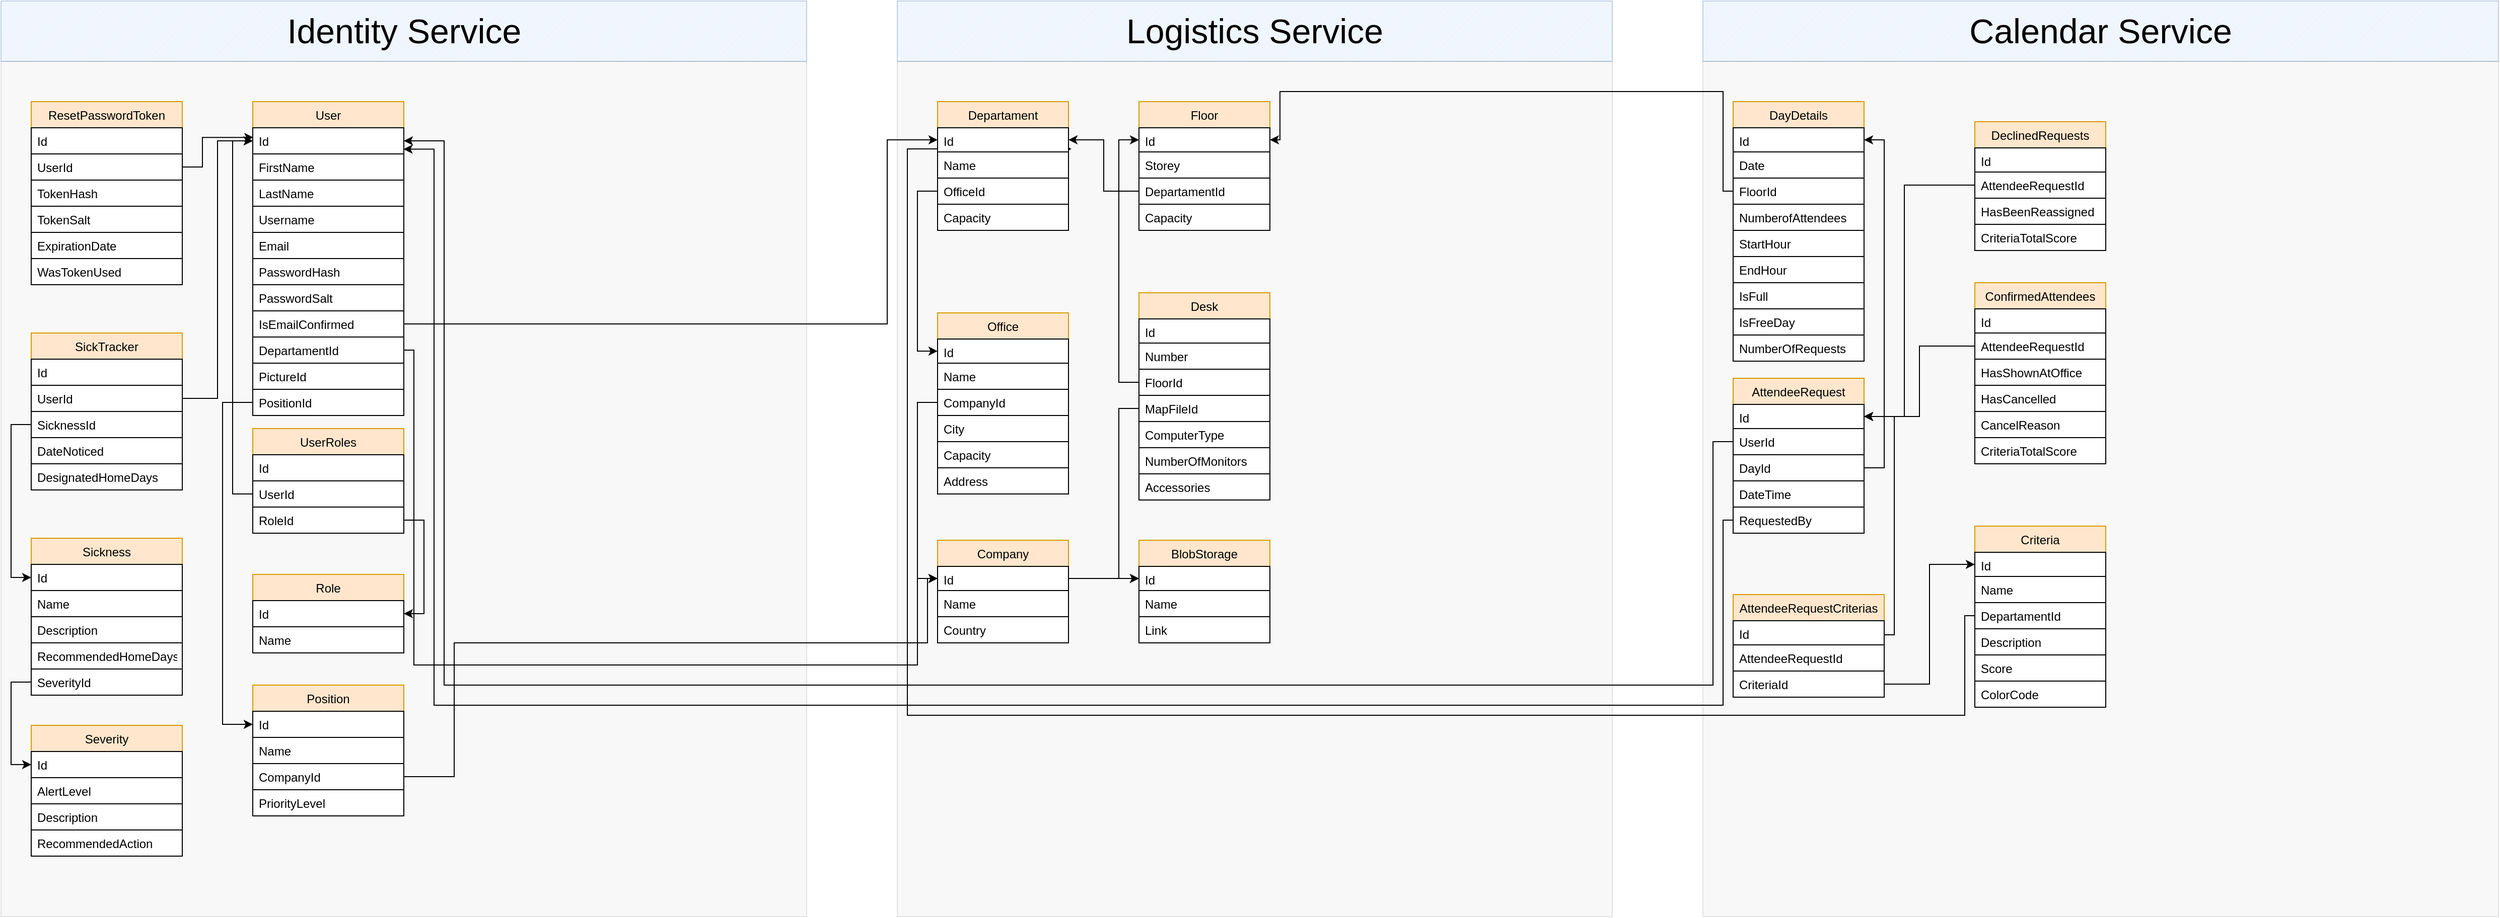 <mxfile version="13.4.6" type="github">
  <diagram id="VulhgJpW_ZuZeacjrGCj" name="Page-1">
    <mxGraphModel dx="1395" dy="851" grid="1" gridSize="10" guides="1" tooltips="1" connect="1" arrows="1" fold="1" page="1" pageScale="1" pageWidth="3300" pageHeight="2339" math="0" shadow="0">
      <root>
        <mxCell id="0" />
        <mxCell id="1" parent="0" />
        <mxCell id="sdcU5tGspyF5gtB9qaK0-39" value="" style="verticalLabelPosition=bottom;verticalAlign=top;html=1;shape=mxgraph.basic.rect;fillColor2=none;strokeWidth=1;size=20;indent=5;rounded=0;opacity=10;fillColor=#BDBDBD;" parent="1" vertex="1">
          <mxGeometry x="10" y="110" width="800" height="850" as="geometry" />
        </mxCell>
        <mxCell id="sdcU5tGspyF5gtB9qaK0-30" style="edgeStyle=orthogonalEdgeStyle;rounded=0;orthogonalLoop=1;jettySize=auto;html=1;entryX=0;entryY=0.5;entryDx=0;entryDy=0;" parent="1" source="sdcU5tGspyF5gtB9qaK0-16" target="sdcU5tGspyF5gtB9qaK0-3" edge="1">
          <mxGeometry relative="1" as="geometry" />
        </mxCell>
        <mxCell id="sdcU5tGspyF5gtB9qaK0-38" style="edgeStyle=orthogonalEdgeStyle;rounded=0;orthogonalLoop=1;jettySize=auto;html=1;entryX=0.004;entryY=0.368;entryDx=0;entryDy=0;entryPerimeter=0;" parent="1" source="sdcU5tGspyF5gtB9qaK0-33" target="sdcU5tGspyF5gtB9qaK0-3" edge="1">
          <mxGeometry relative="1" as="geometry">
            <Array as="points">
              <mxPoint x="210" y="215" />
              <mxPoint x="210" y="186" />
            </Array>
          </mxGeometry>
        </mxCell>
        <mxCell id="sdcU5tGspyF5gtB9qaK0-41" value="" style="verticalLabelPosition=bottom;verticalAlign=top;html=1;shape=mxgraph.basic.patternFillRect;fillStyle=diag;step=5;fillStrokeWidth=0.2;fillStrokeColor=#dddddd;rounded=0;strokeColor=#6c8ebf;strokeWidth=1;fillColor=#dae8fc;opacity=40;" parent="1" vertex="1">
          <mxGeometry x="10" y="50" width="800" height="60" as="geometry" />
        </mxCell>
        <mxCell id="sdcU5tGspyF5gtB9qaK0-44" value="Identity Service" style="text;html=1;strokeColor=none;fillColor=none;align=center;verticalAlign=middle;whiteSpace=wrap;rounded=0;fontSize=34;opacity=40;" parent="1" vertex="1">
          <mxGeometry x="292.5" y="70" width="235" height="20" as="geometry" />
        </mxCell>
        <mxCell id="sdcU5tGspyF5gtB9qaK0-46" value="" style="verticalLabelPosition=bottom;verticalAlign=top;html=1;shape=mxgraph.basic.rect;fillColor2=none;strokeWidth=1;size=20;indent=5;rounded=0;opacity=10;fillColor=#BDBDBD;" parent="1" vertex="1">
          <mxGeometry x="900" y="110" width="710" height="850" as="geometry" />
        </mxCell>
        <mxCell id="sdcU5tGspyF5gtB9qaK0-47" value="" style="verticalLabelPosition=bottom;verticalAlign=top;html=1;shape=mxgraph.basic.patternFillRect;fillStyle=diag;step=5;fillStrokeWidth=0.2;fillStrokeColor=#dddddd;rounded=0;strokeColor=#6c8ebf;strokeWidth=1;fillColor=#dae8fc;opacity=40;" parent="1" vertex="1">
          <mxGeometry x="900" y="50" width="710" height="60" as="geometry" />
        </mxCell>
        <mxCell id="sdcU5tGspyF5gtB9qaK0-55" value="Logistics Service" style="text;html=1;strokeColor=none;fillColor=none;align=center;verticalAlign=middle;whiteSpace=wrap;rounded=0;fontSize=34;opacity=40;" parent="1" vertex="1">
          <mxGeometry x="1075" y="70" width="360" height="20" as="geometry" />
        </mxCell>
        <mxCell id="sdcU5tGspyF5gtB9qaK0-71" style="edgeStyle=orthogonalEdgeStyle;rounded=0;orthogonalLoop=1;jettySize=auto;html=1;entryX=0;entryY=0.5;entryDx=0;entryDy=0;fontSize=34;" parent="1" source="sdcU5tGspyF5gtB9qaK0-51" target="sdcU5tGspyF5gtB9qaK0-57" edge="1">
          <mxGeometry relative="1" as="geometry" />
        </mxCell>
        <mxCell id="sdcU5tGspyF5gtB9qaK0-72" style="edgeStyle=orthogonalEdgeStyle;rounded=0;orthogonalLoop=1;jettySize=auto;html=1;entryX=0;entryY=0.5;entryDx=0;entryDy=0;fontSize=34;" parent="1" source="sdcU5tGspyF5gtB9qaK0-59" target="sdcU5tGspyF5gtB9qaK0-64" edge="1">
          <mxGeometry relative="1" as="geometry">
            <Array as="points">
              <mxPoint x="920" y="449" />
              <mxPoint x="920" y="624" />
            </Array>
          </mxGeometry>
        </mxCell>
        <mxCell id="sdcU5tGspyF5gtB9qaK0-73" style="edgeStyle=orthogonalEdgeStyle;rounded=0;orthogonalLoop=1;jettySize=auto;html=1;entryX=0;entryY=0.5;entryDx=0;entryDy=0;fontSize=34;" parent="1" source="sdcU5tGspyF5gtB9qaK0-13" target="sdcU5tGspyF5gtB9qaK0-49" edge="1">
          <mxGeometry relative="1" as="geometry">
            <Array as="points">
              <mxPoint x="890" y="371" />
              <mxPoint x="890" y="188" />
            </Array>
          </mxGeometry>
        </mxCell>
        <mxCell id="sdcU5tGspyF5gtB9qaK0-74" value="" style="verticalLabelPosition=bottom;verticalAlign=top;html=1;shape=mxgraph.basic.rect;fillColor2=none;strokeWidth=1;size=20;indent=5;rounded=0;opacity=10;fillColor=#BDBDBD;" parent="1" vertex="1">
          <mxGeometry x="1700" y="110" width="790" height="850" as="geometry" />
        </mxCell>
        <mxCell id="sdcU5tGspyF5gtB9qaK0-75" value="" style="verticalLabelPosition=bottom;verticalAlign=top;html=1;shape=mxgraph.basic.patternFillRect;fillStyle=diag;step=5;fillStrokeWidth=0.2;fillStrokeColor=#dddddd;rounded=0;strokeColor=#6c8ebf;strokeWidth=1;fillColor=#dae8fc;opacity=40;" parent="1" vertex="1">
          <mxGeometry x="1700" y="50" width="790" height="60" as="geometry" />
        </mxCell>
        <mxCell id="sdcU5tGspyF5gtB9qaK0-76" value="Calendar Service" style="text;html=1;strokeColor=none;fillColor=none;align=center;verticalAlign=middle;whiteSpace=wrap;rounded=0;fontSize=34;opacity=40;" parent="1" vertex="1">
          <mxGeometry x="1935" y="70" width="320" height="20" as="geometry" />
        </mxCell>
        <mxCell id="sdcU5tGspyF5gtB9qaK0-90" style="edgeStyle=orthogonalEdgeStyle;rounded=0;orthogonalLoop=1;jettySize=auto;html=1;entryX=1;entryY=0.5;entryDx=0;entryDy=0;fontSize=34;" parent="1" source="sdcU5tGspyF5gtB9qaK0-88" target="sdcU5tGspyF5gtB9qaK0-49" edge="1">
          <mxGeometry relative="1" as="geometry" />
        </mxCell>
        <mxCell id="sdcU5tGspyF5gtB9qaK0-91" style="edgeStyle=orthogonalEdgeStyle;rounded=0;orthogonalLoop=1;jettySize=auto;html=1;entryX=1;entryY=0.5;entryDx=0;entryDy=0;fontSize=34;" parent="1" source="sdcU5tGspyF5gtB9qaK0-80" target="sdcU5tGspyF5gtB9qaK0-86" edge="1">
          <mxGeometry relative="1" as="geometry">
            <Array as="points">
              <mxPoint x="1720" y="239" />
              <mxPoint x="1720" y="140" />
              <mxPoint x="1280" y="140" />
              <mxPoint x="1280" y="188" />
            </Array>
          </mxGeometry>
        </mxCell>
        <mxCell id="sdcU5tGspyF5gtB9qaK0-100" style="edgeStyle=orthogonalEdgeStyle;rounded=0;orthogonalLoop=1;jettySize=auto;html=1;entryX=0;entryY=0.5;entryDx=0;entryDy=0;fontSize=34;" parent="1" source="sdcU5tGspyF5gtB9qaK0-95" target="sdcU5tGspyF5gtB9qaK0-86" edge="1">
          <mxGeometry relative="1" as="geometry" />
        </mxCell>
        <mxCell id="sdcU5tGspyF5gtB9qaK0-2" value="User" style="swimlane;fontStyle=0;childLayout=stackLayout;horizontal=1;startSize=26;fillColor=#ffe6cc;horizontalStack=0;resizeParent=1;resizeParentMax=0;resizeLast=0;collapsible=1;marginBottom=0;swimlaneFillColor=#ffffff;rounded=0;strokeColor=#d79b00;" parent="1" vertex="1">
          <mxGeometry x="260" y="150" width="150" height="312" as="geometry">
            <mxRectangle x="200" y="1118" width="50" height="26" as="alternateBounds" />
          </mxGeometry>
        </mxCell>
        <mxCell id="sdcU5tGspyF5gtB9qaK0-3" value="Id" style="text;fillColor=none;align=left;verticalAlign=top;spacingLeft=4;spacingRight=4;overflow=hidden;rotatable=0;points=[[0,0.5],[1,0.5]];portConstraint=eastwest;strokeColor=#000000;" parent="sdcU5tGspyF5gtB9qaK0-2" vertex="1">
          <mxGeometry y="26" width="150" height="26" as="geometry" />
        </mxCell>
        <mxCell id="sdcU5tGspyF5gtB9qaK0-4" value="FirstName" style="text;fillColor=none;align=left;verticalAlign=top;spacingLeft=4;spacingRight=4;overflow=hidden;rotatable=0;points=[[0,0.5],[1,0.5]];portConstraint=eastwest;strokeColor=#000000;" parent="sdcU5tGspyF5gtB9qaK0-2" vertex="1">
          <mxGeometry y="52" width="150" height="26" as="geometry" />
        </mxCell>
        <mxCell id="sdcU5tGspyF5gtB9qaK0-5" value="LastName" style="text;fillColor=none;align=left;verticalAlign=top;spacingLeft=4;spacingRight=4;overflow=hidden;rotatable=0;points=[[0,0.5],[1,0.5]];portConstraint=eastwest;strokeColor=#000000;" parent="sdcU5tGspyF5gtB9qaK0-2" vertex="1">
          <mxGeometry y="78" width="150" height="26" as="geometry" />
        </mxCell>
        <mxCell id="sdcU5tGspyF5gtB9qaK0-6" value="Username" style="text;fillColor=none;align=left;verticalAlign=top;spacingLeft=4;spacingRight=4;overflow=hidden;rotatable=0;points=[[0,0.5],[1,0.5]];portConstraint=eastwest;strokeColor=#000000;" parent="sdcU5tGspyF5gtB9qaK0-2" vertex="1">
          <mxGeometry y="104" width="150" height="26" as="geometry" />
        </mxCell>
        <mxCell id="FUKLLAgreJTt722s6LFZ-47" value="Email" style="text;fillColor=none;align=left;verticalAlign=top;spacingLeft=4;spacingRight=4;overflow=hidden;rotatable=0;points=[[0,0.5],[1,0.5]];portConstraint=eastwest;strokeColor=#000000;" vertex="1" parent="sdcU5tGspyF5gtB9qaK0-2">
          <mxGeometry y="130" width="150" height="26" as="geometry" />
        </mxCell>
        <mxCell id="sdcU5tGspyF5gtB9qaK0-8" value="PasswordHash" style="text;fillColor=none;align=left;verticalAlign=top;spacingLeft=4;spacingRight=4;overflow=hidden;rotatable=0;points=[[0,0.5],[1,0.5]];portConstraint=eastwest;strokeColor=#000000;" parent="sdcU5tGspyF5gtB9qaK0-2" vertex="1">
          <mxGeometry y="156" width="150" height="26" as="geometry" />
        </mxCell>
        <mxCell id="sdcU5tGspyF5gtB9qaK0-9" value="PasswordSalt" style="text;fillColor=none;align=left;verticalAlign=top;spacingLeft=4;spacingRight=4;overflow=hidden;rotatable=0;points=[[0,0.5],[1,0.5]];portConstraint=eastwest;strokeColor=#000000;" parent="sdcU5tGspyF5gtB9qaK0-2" vertex="1">
          <mxGeometry y="182" width="150" height="26" as="geometry" />
        </mxCell>
        <mxCell id="sdcU5tGspyF5gtB9qaK0-10" value="IsEmailConfirmed" style="text;fillColor=none;align=left;verticalAlign=top;spacingLeft=4;spacingRight=4;overflow=hidden;rotatable=0;points=[[0,0.5],[1,0.5]];portConstraint=eastwest;strokeColor=#000000;" parent="sdcU5tGspyF5gtB9qaK0-2" vertex="1">
          <mxGeometry y="208" width="150" height="26" as="geometry" />
        </mxCell>
        <mxCell id="sdcU5tGspyF5gtB9qaK0-13" value="DepartamentId" style="text;fillColor=none;align=left;verticalAlign=top;spacingLeft=4;spacingRight=4;overflow=hidden;rotatable=0;points=[[0,0.5],[1,0.5]];portConstraint=eastwest;strokeColor=#000000;" parent="sdcU5tGspyF5gtB9qaK0-2" vertex="1">
          <mxGeometry y="234" width="150" height="26" as="geometry" />
        </mxCell>
        <mxCell id="sdcU5tGspyF5gtB9qaK0-131" value="PictureId" style="text;fillColor=none;align=left;verticalAlign=top;spacingLeft=4;spacingRight=4;overflow=hidden;rotatable=0;points=[[0,0.5],[1,0.5]];portConstraint=eastwest;strokeColor=#000000;" parent="sdcU5tGspyF5gtB9qaK0-2" vertex="1">
          <mxGeometry y="260" width="150" height="26" as="geometry" />
        </mxCell>
        <mxCell id="FUKLLAgreJTt722s6LFZ-45" value="PositionId" style="text;fillColor=none;align=left;verticalAlign=top;spacingLeft=4;spacingRight=4;overflow=hidden;rotatable=0;points=[[0,0.5],[1,0.5]];portConstraint=eastwest;strokeColor=#000000;" vertex="1" parent="sdcU5tGspyF5gtB9qaK0-2">
          <mxGeometry y="286" width="150" height="26" as="geometry" />
        </mxCell>
        <mxCell id="sdcU5tGspyF5gtB9qaK0-112" style="edgeStyle=orthogonalEdgeStyle;rounded=0;orthogonalLoop=1;jettySize=auto;html=1;entryX=1;entryY=0.5;entryDx=0;entryDy=0;fontSize=34;" parent="1" source="sdcU5tGspyF5gtB9qaK0-105" target="sdcU5tGspyF5gtB9qaK0-78" edge="1">
          <mxGeometry relative="1" as="geometry">
            <Array as="points">
              <mxPoint x="1880" y="514" />
              <mxPoint x="1880" y="188" />
            </Array>
          </mxGeometry>
        </mxCell>
        <mxCell id="sdcU5tGspyF5gtB9qaK0-113" style="edgeStyle=orthogonalEdgeStyle;rounded=0;orthogonalLoop=1;jettySize=auto;html=1;entryX=1;entryY=0.5;entryDx=0;entryDy=0;fontSize=34;" parent="1" source="sdcU5tGspyF5gtB9qaK0-107" target="sdcU5tGspyF5gtB9qaK0-3" edge="1">
          <mxGeometry relative="1" as="geometry">
            <Array as="points">
              <mxPoint x="1710" y="488" />
              <mxPoint x="1710" y="730" />
              <mxPoint x="450" y="730" />
              <mxPoint x="450" y="189" />
            </Array>
          </mxGeometry>
        </mxCell>
        <mxCell id="sdcU5tGspyF5gtB9qaK0-115" style="edgeStyle=orthogonalEdgeStyle;rounded=0;orthogonalLoop=1;jettySize=auto;html=1;entryX=0.998;entryY=0.817;entryDx=0;entryDy=0;entryPerimeter=0;fontSize=34;" parent="1" source="sdcU5tGspyF5gtB9qaK0-108" target="sdcU5tGspyF5gtB9qaK0-3" edge="1">
          <mxGeometry relative="1" as="geometry">
            <Array as="points">
              <mxPoint x="1720" y="566" />
              <mxPoint x="1720" y="750" />
              <mxPoint x="440" y="750" />
              <mxPoint x="440" y="197" />
            </Array>
          </mxGeometry>
        </mxCell>
        <mxCell id="sdcU5tGspyF5gtB9qaK0-128" style="edgeStyle=orthogonalEdgeStyle;rounded=0;orthogonalLoop=1;jettySize=auto;html=1;fontSize=34;entryX=1.023;entryY=0.875;entryDx=0;entryDy=0;entryPerimeter=0;" parent="1" source="sdcU5tGspyF5gtB9qaK0-124" target="sdcU5tGspyF5gtB9qaK0-49" edge="1">
          <mxGeometry relative="1" as="geometry">
            <Array as="points">
              <mxPoint x="1960" y="661" />
              <mxPoint x="1960" y="760" />
              <mxPoint x="910" y="760" />
              <mxPoint x="910" y="197" />
            </Array>
            <mxPoint x="780" y="196" as="targetPoint" />
          </mxGeometry>
        </mxCell>
        <mxCell id="sdcU5tGspyF5gtB9qaK0-129" style="edgeStyle=orthogonalEdgeStyle;rounded=0;orthogonalLoop=1;jettySize=auto;html=1;entryX=1;entryY=0.5;entryDx=0;entryDy=0;fontSize=34;" parent="1" source="sdcU5tGspyF5gtB9qaK0-118" target="sdcU5tGspyF5gtB9qaK0-104" edge="1">
          <mxGeometry relative="1" as="geometry">
            <Array as="points">
              <mxPoint x="1805" y="680" />
              <mxPoint x="1890" y="680" />
              <mxPoint x="1890" y="463" />
            </Array>
          </mxGeometry>
        </mxCell>
        <mxCell id="sdcU5tGspyF5gtB9qaK0-130" style="edgeStyle=orthogonalEdgeStyle;rounded=0;orthogonalLoop=1;jettySize=auto;html=1;entryX=0;entryY=0.5;entryDx=0;entryDy=0;fontSize=34;" parent="1" source="sdcU5tGspyF5gtB9qaK0-119" target="sdcU5tGspyF5gtB9qaK0-123" edge="1">
          <mxGeometry relative="1" as="geometry" />
        </mxCell>
        <mxCell id="sdcU5tGspyF5gtB9qaK0-136" style="edgeStyle=orthogonalEdgeStyle;rounded=0;orthogonalLoop=1;jettySize=auto;html=1;exitX=1;exitY=0.5;exitDx=0;exitDy=0;entryX=0;entryY=0.5;entryDx=0;entryDy=0;fontSize=34;" parent="1" source="sdcU5tGspyF5gtB9qaK0-131" target="sdcU5tGspyF5gtB9qaK0-133" edge="1">
          <mxGeometry relative="1" as="geometry">
            <Array as="points">
              <mxPoint x="420" y="397" />
              <mxPoint x="420" y="710" />
              <mxPoint x="920" y="710" />
              <mxPoint x="920" y="624" />
            </Array>
          </mxGeometry>
        </mxCell>
        <mxCell id="sdcU5tGspyF5gtB9qaK0-143" style="edgeStyle=orthogonalEdgeStyle;rounded=0;orthogonalLoop=1;jettySize=auto;html=1;exitX=0;exitY=0.5;exitDx=0;exitDy=0;entryX=1;entryY=0.5;entryDx=0;entryDy=0;fontSize=34;" parent="1" source="sdcU5tGspyF5gtB9qaK0-139" target="sdcU5tGspyF5gtB9qaK0-104" edge="1">
          <mxGeometry relative="1" as="geometry" />
        </mxCell>
        <mxCell id="sdcU5tGspyF5gtB9qaK0-153" style="edgeStyle=orthogonalEdgeStyle;rounded=0;orthogonalLoop=1;jettySize=auto;html=1;entryX=1;entryY=0.5;entryDx=0;entryDy=0;fontSize=34;" parent="1" source="sdcU5tGspyF5gtB9qaK0-148" target="sdcU5tGspyF5gtB9qaK0-104" edge="1">
          <mxGeometry relative="1" as="geometry">
            <Array as="points">
              <mxPoint x="1900" y="233" />
              <mxPoint x="1900" y="463" />
            </Array>
          </mxGeometry>
        </mxCell>
        <mxCell id="sdcU5tGspyF5gtB9qaK0-31" value="ResetPasswordToken" style="swimlane;fontStyle=0;childLayout=stackLayout;horizontal=1;startSize=26;fillColor=#ffe6cc;horizontalStack=0;resizeParent=1;resizeParentMax=0;resizeLast=0;collapsible=1;marginBottom=0;swimlaneFillColor=#ffffff;rounded=0;strokeColor=#d79b00;" parent="1" vertex="1">
          <mxGeometry x="40" y="150" width="150" height="182" as="geometry">
            <mxRectangle x="200" y="1118" width="50" height="26" as="alternateBounds" />
          </mxGeometry>
        </mxCell>
        <mxCell id="sdcU5tGspyF5gtB9qaK0-32" value="Id" style="text;fillColor=none;align=left;verticalAlign=top;spacingLeft=4;spacingRight=4;overflow=hidden;rotatable=0;points=[[0,0.5],[1,0.5]];portConstraint=eastwest;strokeColor=#000000;" parent="sdcU5tGspyF5gtB9qaK0-31" vertex="1">
          <mxGeometry y="26" width="150" height="26" as="geometry" />
        </mxCell>
        <mxCell id="sdcU5tGspyF5gtB9qaK0-33" value="UserId" style="text;fillColor=none;align=left;verticalAlign=top;spacingLeft=4;spacingRight=4;overflow=hidden;rotatable=0;points=[[0,0.5],[1,0.5]];portConstraint=eastwest;strokeColor=#000000;" parent="sdcU5tGspyF5gtB9qaK0-31" vertex="1">
          <mxGeometry y="52" width="150" height="26" as="geometry" />
        </mxCell>
        <mxCell id="sdcU5tGspyF5gtB9qaK0-34" value="TokenHash" style="text;fillColor=none;align=left;verticalAlign=top;spacingLeft=4;spacingRight=4;overflow=hidden;rotatable=0;points=[[0,0.5],[1,0.5]];portConstraint=eastwest;strokeColor=#000000;" parent="sdcU5tGspyF5gtB9qaK0-31" vertex="1">
          <mxGeometry y="78" width="150" height="26" as="geometry" />
        </mxCell>
        <mxCell id="sdcU5tGspyF5gtB9qaK0-35" value="TokenSalt" style="text;fillColor=none;align=left;verticalAlign=top;spacingLeft=4;spacingRight=4;overflow=hidden;rotatable=0;points=[[0,0.5],[1,0.5]];portConstraint=eastwest;strokeColor=#000000;" parent="sdcU5tGspyF5gtB9qaK0-31" vertex="1">
          <mxGeometry y="104" width="150" height="26" as="geometry" />
        </mxCell>
        <mxCell id="sdcU5tGspyF5gtB9qaK0-36" value="ExpirationDate" style="text;fillColor=none;align=left;verticalAlign=top;spacingLeft=4;spacingRight=4;overflow=hidden;rotatable=0;points=[[0,0.5],[1,0.5]];portConstraint=eastwest;strokeColor=#000000;" parent="sdcU5tGspyF5gtB9qaK0-31" vertex="1">
          <mxGeometry y="130" width="150" height="26" as="geometry" />
        </mxCell>
        <mxCell id="sdcU5tGspyF5gtB9qaK0-37" value="WasTokenUsed" style="text;fillColor=none;align=left;verticalAlign=top;spacingLeft=4;spacingRight=4;overflow=hidden;rotatable=0;points=[[0,0.5],[1,0.5]];portConstraint=eastwest;strokeColor=#000000;" parent="sdcU5tGspyF5gtB9qaK0-31" vertex="1">
          <mxGeometry y="156" width="150" height="26" as="geometry" />
        </mxCell>
        <mxCell id="FUKLLAgreJTt722s6LFZ-12" style="edgeStyle=orthogonalEdgeStyle;rounded=0;orthogonalLoop=1;jettySize=auto;html=1;entryX=0;entryY=0.5;entryDx=0;entryDy=0;" edge="1" parent="1" source="FUKLLAgreJTt722s6LFZ-7" target="sdcU5tGspyF5gtB9qaK0-3">
          <mxGeometry relative="1" as="geometry" />
        </mxCell>
        <mxCell id="FUKLLAgreJTt722s6LFZ-5" value="SickTracker" style="swimlane;fontStyle=0;childLayout=stackLayout;horizontal=1;startSize=26;fillColor=#ffe6cc;horizontalStack=0;resizeParent=1;resizeParentMax=0;resizeLast=0;collapsible=1;marginBottom=0;swimlaneFillColor=#ffffff;rounded=0;strokeColor=#d79b00;" vertex="1" parent="1">
          <mxGeometry x="40" y="380" width="150" height="156" as="geometry">
            <mxRectangle x="200" y="1118" width="50" height="26" as="alternateBounds" />
          </mxGeometry>
        </mxCell>
        <mxCell id="FUKLLAgreJTt722s6LFZ-6" value="Id" style="text;fillColor=none;align=left;verticalAlign=top;spacingLeft=4;spacingRight=4;overflow=hidden;rotatable=0;points=[[0,0.5],[1,0.5]];portConstraint=eastwest;strokeColor=#000000;" vertex="1" parent="FUKLLAgreJTt722s6LFZ-5">
          <mxGeometry y="26" width="150" height="26" as="geometry" />
        </mxCell>
        <mxCell id="FUKLLAgreJTt722s6LFZ-7" value="UserId" style="text;fillColor=none;align=left;verticalAlign=top;spacingLeft=4;spacingRight=4;overflow=hidden;rotatable=0;points=[[0,0.5],[1,0.5]];portConstraint=eastwest;strokeColor=#000000;" vertex="1" parent="FUKLLAgreJTt722s6LFZ-5">
          <mxGeometry y="52" width="150" height="26" as="geometry" />
        </mxCell>
        <mxCell id="FUKLLAgreJTt722s6LFZ-8" value="SicknessId" style="text;fillColor=none;align=left;verticalAlign=top;spacingLeft=4;spacingRight=4;overflow=hidden;rotatable=0;points=[[0,0.5],[1,0.5]];portConstraint=eastwest;strokeColor=#000000;" vertex="1" parent="FUKLLAgreJTt722s6LFZ-5">
          <mxGeometry y="78" width="150" height="26" as="geometry" />
        </mxCell>
        <mxCell id="FUKLLAgreJTt722s6LFZ-9" value="DateNoticed" style="text;fillColor=none;align=left;verticalAlign=top;spacingLeft=4;spacingRight=4;overflow=hidden;rotatable=0;points=[[0,0.5],[1,0.5]];portConstraint=eastwest;strokeColor=#000000;" vertex="1" parent="FUKLLAgreJTt722s6LFZ-5">
          <mxGeometry y="104" width="150" height="26" as="geometry" />
        </mxCell>
        <mxCell id="FUKLLAgreJTt722s6LFZ-22" value="DesignatedHomeDays" style="text;fillColor=none;align=left;verticalAlign=top;spacingLeft=4;spacingRight=4;overflow=hidden;rotatable=0;points=[[0,0.5],[1,0.5]];portConstraint=eastwest;strokeColor=#000000;" vertex="1" parent="FUKLLAgreJTt722s6LFZ-5">
          <mxGeometry y="130" width="150" height="26" as="geometry" />
        </mxCell>
        <mxCell id="FUKLLAgreJTt722s6LFZ-20" style="edgeStyle=orthogonalEdgeStyle;rounded=0;orthogonalLoop=1;jettySize=auto;html=1;entryX=0;entryY=0.5;entryDx=0;entryDy=0;" edge="1" parent="1" source="FUKLLAgreJTt722s6LFZ-8" target="FUKLLAgreJTt722s6LFZ-14">
          <mxGeometry relative="1" as="geometry" />
        </mxCell>
        <mxCell id="sdcU5tGspyF5gtB9qaK0-48" value="Departament" style="swimlane;fontStyle=0;childLayout=stackLayout;horizontal=1;startSize=26;fillColor=#ffe6cc;horizontalStack=0;resizeParent=1;resizeParentMax=0;resizeLast=0;collapsible=1;marginBottom=0;swimlaneFillColor=#ffffff;rounded=0;strokeColor=#d79b00;" parent="1" vertex="1">
          <mxGeometry x="940" y="150" width="130" height="128" as="geometry">
            <mxRectangle x="200" y="1118" width="50" height="26" as="alternateBounds" />
          </mxGeometry>
        </mxCell>
        <mxCell id="sdcU5tGspyF5gtB9qaK0-49" value="Id" style="text;fillColor=none;align=left;verticalAlign=top;spacingLeft=4;spacingRight=4;overflow=hidden;rotatable=0;points=[[0,0.5],[1,0.5]];portConstraint=eastwest;strokeColor=#000000;" parent="sdcU5tGspyF5gtB9qaK0-48" vertex="1">
          <mxGeometry y="26" width="130" height="24" as="geometry" />
        </mxCell>
        <mxCell id="sdcU5tGspyF5gtB9qaK0-50" value="Name" style="text;fillColor=none;align=left;verticalAlign=top;spacingLeft=4;spacingRight=4;overflow=hidden;rotatable=0;points=[[0,0.5],[1,0.5]];portConstraint=eastwest;strokeColor=#000000;" parent="sdcU5tGspyF5gtB9qaK0-48" vertex="1">
          <mxGeometry y="50" width="130" height="26" as="geometry" />
        </mxCell>
        <mxCell id="sdcU5tGspyF5gtB9qaK0-51" value="OfficeId" style="text;fillColor=none;align=left;verticalAlign=top;spacingLeft=4;spacingRight=4;overflow=hidden;rotatable=0;points=[[0,0.5],[1,0.5]];portConstraint=eastwest;strokeColor=#000000;" parent="sdcU5tGspyF5gtB9qaK0-48" vertex="1">
          <mxGeometry y="76" width="130" height="26" as="geometry" />
        </mxCell>
        <mxCell id="sdcU5tGspyF5gtB9qaK0-53" value="Capacity" style="text;fillColor=none;align=left;verticalAlign=top;spacingLeft=4;spacingRight=4;overflow=hidden;rotatable=0;points=[[0,0.5],[1,0.5]];portConstraint=eastwest;strokeColor=#000000;" parent="sdcU5tGspyF5gtB9qaK0-48" vertex="1">
          <mxGeometry y="102" width="130" height="26" as="geometry" />
        </mxCell>
        <mxCell id="sdcU5tGspyF5gtB9qaK0-56" value="Office" style="swimlane;fontStyle=0;childLayout=stackLayout;horizontal=1;startSize=26;fillColor=#ffe6cc;horizontalStack=0;resizeParent=1;resizeParentMax=0;resizeLast=0;collapsible=1;marginBottom=0;swimlaneFillColor=#ffffff;rounded=0;strokeColor=#d79b00;" parent="1" vertex="1">
          <mxGeometry x="940" y="360" width="130" height="180" as="geometry">
            <mxRectangle x="200" y="1118" width="50" height="26" as="alternateBounds" />
          </mxGeometry>
        </mxCell>
        <mxCell id="sdcU5tGspyF5gtB9qaK0-57" value="Id" style="text;fillColor=none;align=left;verticalAlign=top;spacingLeft=4;spacingRight=4;overflow=hidden;rotatable=0;points=[[0,0.5],[1,0.5]];portConstraint=eastwest;strokeColor=#000000;" parent="sdcU5tGspyF5gtB9qaK0-56" vertex="1">
          <mxGeometry y="26" width="130" height="24" as="geometry" />
        </mxCell>
        <mxCell id="sdcU5tGspyF5gtB9qaK0-58" value="Name" style="text;fillColor=none;align=left;verticalAlign=top;spacingLeft=4;spacingRight=4;overflow=hidden;rotatable=0;points=[[0,0.5],[1,0.5]];portConstraint=eastwest;strokeColor=#000000;" parent="sdcU5tGspyF5gtB9qaK0-56" vertex="1">
          <mxGeometry y="50" width="130" height="26" as="geometry" />
        </mxCell>
        <mxCell id="sdcU5tGspyF5gtB9qaK0-59" value="CompanyId" style="text;fillColor=none;align=left;verticalAlign=top;spacingLeft=4;spacingRight=4;overflow=hidden;rotatable=0;points=[[0,0.5],[1,0.5]];portConstraint=eastwest;strokeColor=#000000;" parent="sdcU5tGspyF5gtB9qaK0-56" vertex="1">
          <mxGeometry y="76" width="130" height="26" as="geometry" />
        </mxCell>
        <mxCell id="sdcU5tGspyF5gtB9qaK0-60" value="City" style="text;fillColor=none;align=left;verticalAlign=top;spacingLeft=4;spacingRight=4;overflow=hidden;rotatable=0;points=[[0,0.5],[1,0.5]];portConstraint=eastwest;strokeColor=#000000;" parent="sdcU5tGspyF5gtB9qaK0-56" vertex="1">
          <mxGeometry y="102" width="130" height="26" as="geometry" />
        </mxCell>
        <mxCell id="sdcU5tGspyF5gtB9qaK0-61" value="Capacity" style="text;fillColor=none;align=left;verticalAlign=top;spacingLeft=4;spacingRight=4;overflow=hidden;rotatable=0;points=[[0,0.5],[1,0.5]];portConstraint=eastwest;strokeColor=#000000;" parent="sdcU5tGspyF5gtB9qaK0-56" vertex="1">
          <mxGeometry y="128" width="130" height="26" as="geometry" />
        </mxCell>
        <mxCell id="sdcU5tGspyF5gtB9qaK0-62" value="Address" style="text;fillColor=none;align=left;verticalAlign=top;spacingLeft=4;spacingRight=4;overflow=hidden;rotatable=0;points=[[0,0.5],[1,0.5]];portConstraint=eastwest;strokeColor=#000000;" parent="sdcU5tGspyF5gtB9qaK0-56" vertex="1">
          <mxGeometry y="154" width="130" height="26" as="geometry" />
        </mxCell>
        <mxCell id="sdcU5tGspyF5gtB9qaK0-85" value="Floor" style="swimlane;fontStyle=0;childLayout=stackLayout;horizontal=1;startSize=26;fillColor=#ffe6cc;horizontalStack=0;resizeParent=1;resizeParentMax=0;resizeLast=0;collapsible=1;marginBottom=0;swimlaneFillColor=#ffffff;rounded=0;strokeColor=#d79b00;" parent="1" vertex="1">
          <mxGeometry x="1140" y="150" width="130" height="128" as="geometry">
            <mxRectangle x="200" y="1118" width="50" height="26" as="alternateBounds" />
          </mxGeometry>
        </mxCell>
        <mxCell id="sdcU5tGspyF5gtB9qaK0-86" value="Id" style="text;fillColor=none;align=left;verticalAlign=top;spacingLeft=4;spacingRight=4;overflow=hidden;rotatable=0;points=[[0,0.5],[1,0.5]];portConstraint=eastwest;strokeColor=#000000;" parent="sdcU5tGspyF5gtB9qaK0-85" vertex="1">
          <mxGeometry y="26" width="130" height="24" as="geometry" />
        </mxCell>
        <mxCell id="sdcU5tGspyF5gtB9qaK0-87" value="Storey" style="text;fillColor=none;align=left;verticalAlign=top;spacingLeft=4;spacingRight=4;overflow=hidden;rotatable=0;points=[[0,0.5],[1,0.5]];portConstraint=eastwest;strokeColor=#000000;" parent="sdcU5tGspyF5gtB9qaK0-85" vertex="1">
          <mxGeometry y="50" width="130" height="26" as="geometry" />
        </mxCell>
        <mxCell id="sdcU5tGspyF5gtB9qaK0-88" value="DepartamentId" style="text;fillColor=none;align=left;verticalAlign=top;spacingLeft=4;spacingRight=4;overflow=hidden;rotatable=0;points=[[0,0.5],[1,0.5]];portConstraint=eastwest;strokeColor=#000000;" parent="sdcU5tGspyF5gtB9qaK0-85" vertex="1">
          <mxGeometry y="76" width="130" height="26" as="geometry" />
        </mxCell>
        <mxCell id="sdcU5tGspyF5gtB9qaK0-89" value="Capacity" style="text;fillColor=none;align=left;verticalAlign=top;spacingLeft=4;spacingRight=4;overflow=hidden;rotatable=0;points=[[0,0.5],[1,0.5]];portConstraint=eastwest;strokeColor=#000000;" parent="sdcU5tGspyF5gtB9qaK0-85" vertex="1">
          <mxGeometry y="102" width="130" height="26" as="geometry" />
        </mxCell>
        <mxCell id="sdcU5tGspyF5gtB9qaK0-92" value="Desk" style="swimlane;fontStyle=0;childLayout=stackLayout;horizontal=1;startSize=26;fillColor=#ffe6cc;horizontalStack=0;resizeParent=1;resizeParentMax=0;resizeLast=0;collapsible=1;marginBottom=0;swimlaneFillColor=#ffffff;rounded=0;strokeColor=#d79b00;" parent="1" vertex="1">
          <mxGeometry x="1140" y="340" width="130" height="206" as="geometry">
            <mxRectangle x="200" y="1118" width="50" height="26" as="alternateBounds" />
          </mxGeometry>
        </mxCell>
        <mxCell id="sdcU5tGspyF5gtB9qaK0-93" value="Id" style="text;fillColor=none;align=left;verticalAlign=top;spacingLeft=4;spacingRight=4;overflow=hidden;rotatable=0;points=[[0,0.5],[1,0.5]];portConstraint=eastwest;strokeColor=#000000;" parent="sdcU5tGspyF5gtB9qaK0-92" vertex="1">
          <mxGeometry y="26" width="130" height="24" as="geometry" />
        </mxCell>
        <mxCell id="sdcU5tGspyF5gtB9qaK0-94" value="Number" style="text;fillColor=none;align=left;verticalAlign=top;spacingLeft=4;spacingRight=4;overflow=hidden;rotatable=0;points=[[0,0.5],[1,0.5]];portConstraint=eastwest;strokeColor=#000000;" parent="sdcU5tGspyF5gtB9qaK0-92" vertex="1">
          <mxGeometry y="50" width="130" height="26" as="geometry" />
        </mxCell>
        <mxCell id="sdcU5tGspyF5gtB9qaK0-95" value="FloorId" style="text;fillColor=none;align=left;verticalAlign=top;spacingLeft=4;spacingRight=4;overflow=hidden;rotatable=0;points=[[0,0.5],[1,0.5]];portConstraint=eastwest;strokeColor=#000000;" parent="sdcU5tGspyF5gtB9qaK0-92" vertex="1">
          <mxGeometry y="76" width="130" height="26" as="geometry" />
        </mxCell>
        <mxCell id="sdcU5tGspyF5gtB9qaK0-96" value="MapFileId" style="text;fillColor=none;align=left;verticalAlign=top;spacingLeft=4;spacingRight=4;overflow=hidden;rotatable=0;points=[[0,0.5],[1,0.5]];portConstraint=eastwest;strokeColor=#000000;" parent="sdcU5tGspyF5gtB9qaK0-92" vertex="1">
          <mxGeometry y="102" width="130" height="26" as="geometry" />
        </mxCell>
        <mxCell id="sdcU5tGspyF5gtB9qaK0-97" value="ComputerType" style="text;fillColor=none;align=left;verticalAlign=top;spacingLeft=4;spacingRight=4;overflow=hidden;rotatable=0;points=[[0,0.5],[1,0.5]];portConstraint=eastwest;strokeColor=#000000;" parent="sdcU5tGspyF5gtB9qaK0-92" vertex="1">
          <mxGeometry y="128" width="130" height="26" as="geometry" />
        </mxCell>
        <mxCell id="sdcU5tGspyF5gtB9qaK0-98" value="NumberOfMonitors" style="text;fillColor=none;align=left;verticalAlign=top;spacingLeft=4;spacingRight=4;overflow=hidden;rotatable=0;points=[[0,0.5],[1,0.5]];portConstraint=eastwest;strokeColor=#000000;" parent="sdcU5tGspyF5gtB9qaK0-92" vertex="1">
          <mxGeometry y="154" width="130" height="26" as="geometry" />
        </mxCell>
        <mxCell id="sdcU5tGspyF5gtB9qaK0-99" value="Accessories " style="text;fillColor=none;align=left;verticalAlign=top;spacingLeft=4;spacingRight=4;overflow=hidden;rotatable=0;points=[[0,0.5],[1,0.5]];portConstraint=eastwest;strokeColor=#000000;" parent="sdcU5tGspyF5gtB9qaK0-92" vertex="1">
          <mxGeometry y="180" width="130" height="26" as="geometry" />
        </mxCell>
        <mxCell id="sdcU5tGspyF5gtB9qaK0-132" value="BlobStorage" style="swimlane;fontStyle=0;childLayout=stackLayout;horizontal=1;startSize=26;fillColor=#ffe6cc;horizontalStack=0;resizeParent=1;resizeParentMax=0;resizeLast=0;collapsible=1;marginBottom=0;swimlaneFillColor=#ffffff;rounded=0;strokeColor=#d79b00;" parent="1" vertex="1">
          <mxGeometry x="1140" y="586" width="130" height="102" as="geometry">
            <mxRectangle x="200" y="1118" width="50" height="26" as="alternateBounds" />
          </mxGeometry>
        </mxCell>
        <mxCell id="sdcU5tGspyF5gtB9qaK0-133" value="Id" style="text;fillColor=none;align=left;verticalAlign=top;spacingLeft=4;spacingRight=4;overflow=hidden;rotatable=0;points=[[0,0.5],[1,0.5]];portConstraint=eastwest;strokeColor=#000000;" parent="sdcU5tGspyF5gtB9qaK0-132" vertex="1">
          <mxGeometry y="26" width="130" height="24" as="geometry" />
        </mxCell>
        <mxCell id="sdcU5tGspyF5gtB9qaK0-134" value="Name" style="text;fillColor=none;align=left;verticalAlign=top;spacingLeft=4;spacingRight=4;overflow=hidden;rotatable=0;points=[[0,0.5],[1,0.5]];portConstraint=eastwest;strokeColor=#000000;" parent="sdcU5tGspyF5gtB9qaK0-132" vertex="1">
          <mxGeometry y="50" width="130" height="26" as="geometry" />
        </mxCell>
        <mxCell id="sdcU5tGspyF5gtB9qaK0-135" value="Link" style="text;fillColor=none;align=left;verticalAlign=top;spacingLeft=4;spacingRight=4;overflow=hidden;rotatable=0;points=[[0,0.5],[1,0.5]];portConstraint=eastwest;strokeColor=#000000;" parent="sdcU5tGspyF5gtB9qaK0-132" vertex="1">
          <mxGeometry y="76" width="130" height="26" as="geometry" />
        </mxCell>
        <mxCell id="sdcU5tGspyF5gtB9qaK0-63" value="Company" style="swimlane;fontStyle=0;childLayout=stackLayout;horizontal=1;startSize=26;fillColor=#ffe6cc;horizontalStack=0;resizeParent=1;resizeParentMax=0;resizeLast=0;collapsible=1;marginBottom=0;swimlaneFillColor=#ffffff;rounded=0;strokeColor=#d79b00;" parent="1" vertex="1">
          <mxGeometry x="940" y="586" width="130" height="102" as="geometry">
            <mxRectangle x="200" y="1118" width="50" height="26" as="alternateBounds" />
          </mxGeometry>
        </mxCell>
        <mxCell id="sdcU5tGspyF5gtB9qaK0-64" value="Id" style="text;fillColor=none;align=left;verticalAlign=top;spacingLeft=4;spacingRight=4;overflow=hidden;rotatable=0;points=[[0,0.5],[1,0.5]];portConstraint=eastwest;strokeColor=#000000;" parent="sdcU5tGspyF5gtB9qaK0-63" vertex="1">
          <mxGeometry y="26" width="130" height="24" as="geometry" />
        </mxCell>
        <mxCell id="sdcU5tGspyF5gtB9qaK0-65" value="Name" style="text;fillColor=none;align=left;verticalAlign=top;spacingLeft=4;spacingRight=4;overflow=hidden;rotatable=0;points=[[0,0.5],[1,0.5]];portConstraint=eastwest;strokeColor=#000000;" parent="sdcU5tGspyF5gtB9qaK0-63" vertex="1">
          <mxGeometry y="50" width="130" height="26" as="geometry" />
        </mxCell>
        <mxCell id="sdcU5tGspyF5gtB9qaK0-70" value="Country" style="text;fillColor=none;align=left;verticalAlign=top;spacingLeft=4;spacingRight=4;overflow=hidden;rotatable=0;points=[[0,0.5],[1,0.5]];portConstraint=eastwest;strokeColor=#000000;" parent="sdcU5tGspyF5gtB9qaK0-63" vertex="1">
          <mxGeometry y="76" width="130" height="26" as="geometry" />
        </mxCell>
        <mxCell id="sdcU5tGspyF5gtB9qaK0-77" value="DayDetails" style="swimlane;fontStyle=0;childLayout=stackLayout;horizontal=1;startSize=26;fillColor=#ffe6cc;horizontalStack=0;resizeParent=1;resizeParentMax=0;resizeLast=0;collapsible=1;marginBottom=0;swimlaneFillColor=#ffffff;rounded=0;strokeColor=#d79b00;" parent="1" vertex="1">
          <mxGeometry x="1730" y="150" width="130" height="258" as="geometry">
            <mxRectangle x="200" y="1118" width="50" height="26" as="alternateBounds" />
          </mxGeometry>
        </mxCell>
        <mxCell id="sdcU5tGspyF5gtB9qaK0-78" value="Id" style="text;fillColor=none;align=left;verticalAlign=top;spacingLeft=4;spacingRight=4;overflow=hidden;rotatable=0;points=[[0,0.5],[1,0.5]];portConstraint=eastwest;strokeColor=#000000;" parent="sdcU5tGspyF5gtB9qaK0-77" vertex="1">
          <mxGeometry y="26" width="130" height="24" as="geometry" />
        </mxCell>
        <mxCell id="sdcU5tGspyF5gtB9qaK0-79" value="Date" style="text;fillColor=none;align=left;verticalAlign=top;spacingLeft=4;spacingRight=4;overflow=hidden;rotatable=0;points=[[0,0.5],[1,0.5]];portConstraint=eastwest;strokeColor=#000000;" parent="sdcU5tGspyF5gtB9qaK0-77" vertex="1">
          <mxGeometry y="50" width="130" height="26" as="geometry" />
        </mxCell>
        <mxCell id="sdcU5tGspyF5gtB9qaK0-80" value="FloorId" style="text;fillColor=none;align=left;verticalAlign=top;spacingLeft=4;spacingRight=4;overflow=hidden;rotatable=0;points=[[0,0.5],[1,0.5]];portConstraint=eastwest;strokeColor=#000000;" parent="sdcU5tGspyF5gtB9qaK0-77" vertex="1">
          <mxGeometry y="76" width="130" height="26" as="geometry" />
        </mxCell>
        <mxCell id="sdcU5tGspyF5gtB9qaK0-81" value="NumberofAttendees" style="text;fillColor=none;align=left;verticalAlign=top;spacingLeft=4;spacingRight=4;overflow=hidden;rotatable=0;points=[[0,0.5],[1,0.5]];portConstraint=eastwest;strokeColor=#000000;" parent="sdcU5tGspyF5gtB9qaK0-77" vertex="1">
          <mxGeometry y="102" width="130" height="26" as="geometry" />
        </mxCell>
        <mxCell id="sdcU5tGspyF5gtB9qaK0-82" value="StartHour" style="text;fillColor=none;align=left;verticalAlign=top;spacingLeft=4;spacingRight=4;overflow=hidden;rotatable=0;points=[[0,0.5],[1,0.5]];portConstraint=eastwest;strokeColor=#000000;" parent="sdcU5tGspyF5gtB9qaK0-77" vertex="1">
          <mxGeometry y="128" width="130" height="26" as="geometry" />
        </mxCell>
        <mxCell id="sdcU5tGspyF5gtB9qaK0-83" value="EndHour" style="text;fillColor=none;align=left;verticalAlign=top;spacingLeft=4;spacingRight=4;overflow=hidden;rotatable=0;points=[[0,0.5],[1,0.5]];portConstraint=eastwest;strokeColor=#000000;" parent="sdcU5tGspyF5gtB9qaK0-77" vertex="1">
          <mxGeometry y="154" width="130" height="26" as="geometry" />
        </mxCell>
        <mxCell id="sdcU5tGspyF5gtB9qaK0-101" value="IsFull" style="text;fillColor=none;align=left;verticalAlign=top;spacingLeft=4;spacingRight=4;overflow=hidden;rotatable=0;points=[[0,0.5],[1,0.5]];portConstraint=eastwest;strokeColor=#000000;" parent="sdcU5tGspyF5gtB9qaK0-77" vertex="1">
          <mxGeometry y="180" width="130" height="26" as="geometry" />
        </mxCell>
        <mxCell id="sdcU5tGspyF5gtB9qaK0-102" value="IsFreeDay" style="text;fillColor=none;align=left;verticalAlign=top;spacingLeft=4;spacingRight=4;overflow=hidden;rotatable=0;points=[[0,0.5],[1,0.5]];portConstraint=eastwest;strokeColor=#000000;" parent="sdcU5tGspyF5gtB9qaK0-77" vertex="1">
          <mxGeometry y="206" width="130" height="26" as="geometry" />
        </mxCell>
        <mxCell id="sdcU5tGspyF5gtB9qaK0-144" value="NumberOfRequests" style="text;fillColor=none;align=left;verticalAlign=top;spacingLeft=4;spacingRight=4;overflow=hidden;rotatable=0;points=[[0,0.5],[1,0.5]];portConstraint=eastwest;strokeColor=#000000;" parent="sdcU5tGspyF5gtB9qaK0-77" vertex="1">
          <mxGeometry y="232" width="130" height="26" as="geometry" />
        </mxCell>
        <mxCell id="sdcU5tGspyF5gtB9qaK0-103" value="AttendeeRequest" style="swimlane;fontStyle=0;childLayout=stackLayout;horizontal=1;startSize=26;fillColor=#ffe6cc;horizontalStack=0;resizeParent=1;resizeParentMax=0;resizeLast=0;collapsible=1;marginBottom=0;swimlaneFillColor=#ffffff;rounded=0;strokeColor=#d79b00;" parent="1" vertex="1">
          <mxGeometry x="1730" y="425" width="130" height="154" as="geometry">
            <mxRectangle x="200" y="1118" width="50" height="26" as="alternateBounds" />
          </mxGeometry>
        </mxCell>
        <mxCell id="sdcU5tGspyF5gtB9qaK0-104" value="Id" style="text;fillColor=none;align=left;verticalAlign=top;spacingLeft=4;spacingRight=4;overflow=hidden;rotatable=0;points=[[0,0.5],[1,0.5]];portConstraint=eastwest;strokeColor=#000000;" parent="sdcU5tGspyF5gtB9qaK0-103" vertex="1">
          <mxGeometry y="26" width="130" height="24" as="geometry" />
        </mxCell>
        <mxCell id="sdcU5tGspyF5gtB9qaK0-107" value="UserId" style="text;fillColor=none;align=left;verticalAlign=top;spacingLeft=4;spacingRight=4;overflow=hidden;rotatable=0;points=[[0,0.5],[1,0.5]];portConstraint=eastwest;strokeColor=#000000;" parent="sdcU5tGspyF5gtB9qaK0-103" vertex="1">
          <mxGeometry y="50" width="130" height="26" as="geometry" />
        </mxCell>
        <mxCell id="sdcU5tGspyF5gtB9qaK0-105" value="DayId" style="text;fillColor=none;align=left;verticalAlign=top;spacingLeft=4;spacingRight=4;overflow=hidden;rotatable=0;points=[[0,0.5],[1,0.5]];portConstraint=eastwest;strokeColor=#000000;" parent="sdcU5tGspyF5gtB9qaK0-103" vertex="1">
          <mxGeometry y="76" width="130" height="26" as="geometry" />
        </mxCell>
        <mxCell id="sdcU5tGspyF5gtB9qaK0-106" value="DateTime" style="text;fillColor=none;align=left;verticalAlign=top;spacingLeft=4;spacingRight=4;overflow=hidden;rotatable=0;points=[[0,0.5],[1,0.5]];portConstraint=eastwest;strokeColor=#000000;" parent="sdcU5tGspyF5gtB9qaK0-103" vertex="1">
          <mxGeometry y="102" width="130" height="26" as="geometry" />
        </mxCell>
        <mxCell id="sdcU5tGspyF5gtB9qaK0-108" value="RequestedBy" style="text;fillColor=none;align=left;verticalAlign=top;spacingLeft=4;spacingRight=4;overflow=hidden;rotatable=0;points=[[0,0.5],[1,0.5]];portConstraint=eastwest;strokeColor=#000000;" parent="sdcU5tGspyF5gtB9qaK0-103" vertex="1">
          <mxGeometry y="128" width="130" height="26" as="geometry" />
        </mxCell>
        <mxCell id="sdcU5tGspyF5gtB9qaK0-137" value="ConfirmedAttendees" style="swimlane;fontStyle=0;childLayout=stackLayout;horizontal=1;startSize=26;fillColor=#ffe6cc;horizontalStack=0;resizeParent=1;resizeParentMax=0;resizeLast=0;collapsible=1;marginBottom=0;swimlaneFillColor=#ffffff;rounded=0;strokeColor=#d79b00;" parent="1" vertex="1">
          <mxGeometry x="1970" y="330" width="130" height="180" as="geometry">
            <mxRectangle x="1460" y="330" width="50" height="26" as="alternateBounds" />
          </mxGeometry>
        </mxCell>
        <mxCell id="sdcU5tGspyF5gtB9qaK0-138" value="Id" style="text;fillColor=none;align=left;verticalAlign=top;spacingLeft=4;spacingRight=4;overflow=hidden;rotatable=0;points=[[0,0.5],[1,0.5]];portConstraint=eastwest;strokeColor=#000000;" parent="sdcU5tGspyF5gtB9qaK0-137" vertex="1">
          <mxGeometry y="26" width="130" height="24" as="geometry" />
        </mxCell>
        <mxCell id="sdcU5tGspyF5gtB9qaK0-139" value="AttendeeRequestId" style="text;fillColor=none;align=left;verticalAlign=top;spacingLeft=4;spacingRight=4;overflow=hidden;rotatable=0;points=[[0,0.5],[1,0.5]];portConstraint=eastwest;strokeColor=#000000;" parent="sdcU5tGspyF5gtB9qaK0-137" vertex="1">
          <mxGeometry y="50" width="130" height="26" as="geometry" />
        </mxCell>
        <mxCell id="sdcU5tGspyF5gtB9qaK0-140" value="HasShownAtOffice" style="text;fillColor=none;align=left;verticalAlign=top;spacingLeft=4;spacingRight=4;overflow=hidden;rotatable=0;points=[[0,0.5],[1,0.5]];portConstraint=eastwest;strokeColor=#000000;" parent="sdcU5tGspyF5gtB9qaK0-137" vertex="1">
          <mxGeometry y="76" width="130" height="26" as="geometry" />
        </mxCell>
        <mxCell id="sdcU5tGspyF5gtB9qaK0-141" value="HasCancelled" style="text;fillColor=none;align=left;verticalAlign=top;spacingLeft=4;spacingRight=4;overflow=hidden;rotatable=0;points=[[0,0.5],[1,0.5]];portConstraint=eastwest;strokeColor=#000000;" parent="sdcU5tGspyF5gtB9qaK0-137" vertex="1">
          <mxGeometry y="102" width="130" height="26" as="geometry" />
        </mxCell>
        <mxCell id="sdcU5tGspyF5gtB9qaK0-142" value="CancelReason" style="text;fillColor=none;align=left;verticalAlign=top;spacingLeft=4;spacingRight=4;overflow=hidden;rotatable=0;points=[[0,0.5],[1,0.5]];portConstraint=eastwest;strokeColor=#000000;" parent="sdcU5tGspyF5gtB9qaK0-137" vertex="1">
          <mxGeometry y="128" width="130" height="26" as="geometry" />
        </mxCell>
        <mxCell id="sdcU5tGspyF5gtB9qaK0-145" value="CriteriaTotalScore" style="text;fillColor=none;align=left;verticalAlign=top;spacingLeft=4;spacingRight=4;overflow=hidden;rotatable=0;points=[[0,0.5],[1,0.5]];portConstraint=eastwest;strokeColor=#000000;" parent="sdcU5tGspyF5gtB9qaK0-137" vertex="1">
          <mxGeometry y="154" width="130" height="26" as="geometry" />
        </mxCell>
        <mxCell id="sdcU5tGspyF5gtB9qaK0-146" value="DeclinedRequests" style="swimlane;fontStyle=0;childLayout=stackLayout;horizontal=1;startSize=26;fillColor=#ffe6cc;horizontalStack=0;resizeParent=1;resizeParentMax=0;resizeLast=0;collapsible=1;marginBottom=0;swimlaneFillColor=#ffffff;rounded=0;strokeColor=#d79b00;" parent="1" vertex="1">
          <mxGeometry x="1970" y="170" width="130" height="128" as="geometry">
            <mxRectangle x="200" y="1118" width="50" height="26" as="alternateBounds" />
          </mxGeometry>
        </mxCell>
        <mxCell id="sdcU5tGspyF5gtB9qaK0-147" value="Id" style="text;fillColor=none;align=left;verticalAlign=top;spacingLeft=4;spacingRight=4;overflow=hidden;rotatable=0;points=[[0,0.5],[1,0.5]];portConstraint=eastwest;strokeColor=#000000;" parent="sdcU5tGspyF5gtB9qaK0-146" vertex="1">
          <mxGeometry y="26" width="130" height="24" as="geometry" />
        </mxCell>
        <mxCell id="sdcU5tGspyF5gtB9qaK0-148" value="AttendeeRequestId" style="text;fillColor=none;align=left;verticalAlign=top;spacingLeft=4;spacingRight=4;overflow=hidden;rotatable=0;points=[[0,0.5],[1,0.5]];portConstraint=eastwest;strokeColor=#000000;" parent="sdcU5tGspyF5gtB9qaK0-146" vertex="1">
          <mxGeometry y="50" width="130" height="26" as="geometry" />
        </mxCell>
        <mxCell id="sdcU5tGspyF5gtB9qaK0-149" value="HasBeenReassigned" style="text;fillColor=none;align=left;verticalAlign=top;spacingLeft=4;spacingRight=4;overflow=hidden;rotatable=0;points=[[0,0.5],[1,0.5]];portConstraint=eastwest;strokeColor=#000000;" parent="sdcU5tGspyF5gtB9qaK0-146" vertex="1">
          <mxGeometry y="76" width="130" height="26" as="geometry" />
        </mxCell>
        <mxCell id="sdcU5tGspyF5gtB9qaK0-150" value="CriteriaTotalScore" style="text;fillColor=none;align=left;verticalAlign=top;spacingLeft=4;spacingRight=4;overflow=hidden;rotatable=0;points=[[0,0.5],[1,0.5]];portConstraint=eastwest;strokeColor=#000000;" parent="sdcU5tGspyF5gtB9qaK0-146" vertex="1">
          <mxGeometry y="102" width="130" height="26" as="geometry" />
        </mxCell>
        <mxCell id="sdcU5tGspyF5gtB9qaK0-116" value="AttendeeRequestCriterias" style="swimlane;fontStyle=0;childLayout=stackLayout;horizontal=1;startSize=26;fillColor=#ffe6cc;horizontalStack=0;resizeParent=1;resizeParentMax=0;resizeLast=0;collapsible=1;marginBottom=0;swimlaneFillColor=#ffffff;rounded=0;strokeColor=#d79b00;" parent="1" vertex="1">
          <mxGeometry x="1730" y="640" width="150" height="102" as="geometry">
            <mxRectangle x="200" y="1118" width="50" height="26" as="alternateBounds" />
          </mxGeometry>
        </mxCell>
        <mxCell id="sdcU5tGspyF5gtB9qaK0-117" value="Id" style="text;fillColor=none;align=left;verticalAlign=top;spacingLeft=4;spacingRight=4;overflow=hidden;rotatable=0;points=[[0,0.5],[1,0.5]];portConstraint=eastwest;strokeColor=#000000;" parent="sdcU5tGspyF5gtB9qaK0-116" vertex="1">
          <mxGeometry y="26" width="150" height="24" as="geometry" />
        </mxCell>
        <mxCell id="sdcU5tGspyF5gtB9qaK0-118" value="AttendeeRequestId" style="text;fillColor=none;align=left;verticalAlign=top;spacingLeft=4;spacingRight=4;overflow=hidden;rotatable=0;points=[[0,0.5],[1,0.5]];portConstraint=eastwest;strokeColor=#000000;" parent="sdcU5tGspyF5gtB9qaK0-116" vertex="1">
          <mxGeometry y="50" width="150" height="26" as="geometry" />
        </mxCell>
        <mxCell id="sdcU5tGspyF5gtB9qaK0-119" value="CriteriaId" style="text;fillColor=none;align=left;verticalAlign=top;spacingLeft=4;spacingRight=4;overflow=hidden;rotatable=0;points=[[0,0.5],[1,0.5]];portConstraint=eastwest;strokeColor=#000000;" parent="sdcU5tGspyF5gtB9qaK0-116" vertex="1">
          <mxGeometry y="76" width="150" height="26" as="geometry" />
        </mxCell>
        <mxCell id="sdcU5tGspyF5gtB9qaK0-122" value="Criteria" style="swimlane;fontStyle=0;childLayout=stackLayout;horizontal=1;startSize=26;fillColor=#ffe6cc;horizontalStack=0;resizeParent=1;resizeParentMax=0;resizeLast=0;collapsible=1;marginBottom=0;swimlaneFillColor=#ffffff;rounded=0;strokeColor=#d79b00;" parent="1" vertex="1">
          <mxGeometry x="1970" y="572" width="130" height="180" as="geometry">
            <mxRectangle x="200" y="1118" width="50" height="26" as="alternateBounds" />
          </mxGeometry>
        </mxCell>
        <mxCell id="sdcU5tGspyF5gtB9qaK0-123" value="Id" style="text;fillColor=none;align=left;verticalAlign=top;spacingLeft=4;spacingRight=4;overflow=hidden;rotatable=0;points=[[0,0.5],[1,0.5]];portConstraint=eastwest;strokeColor=#000000;" parent="sdcU5tGspyF5gtB9qaK0-122" vertex="1">
          <mxGeometry y="26" width="130" height="24" as="geometry" />
        </mxCell>
        <mxCell id="sdcU5tGspyF5gtB9qaK0-125" value="Name" style="text;fillColor=none;align=left;verticalAlign=top;spacingLeft=4;spacingRight=4;overflow=hidden;rotatable=0;points=[[0,0.5],[1,0.5]];portConstraint=eastwest;strokeColor=#000000;" parent="sdcU5tGspyF5gtB9qaK0-122" vertex="1">
          <mxGeometry y="50" width="130" height="26" as="geometry" />
        </mxCell>
        <mxCell id="sdcU5tGspyF5gtB9qaK0-124" value="DepartamentId" style="text;fillColor=none;align=left;verticalAlign=top;spacingLeft=4;spacingRight=4;overflow=hidden;rotatable=0;points=[[0,0.5],[1,0.5]];portConstraint=eastwest;strokeColor=#000000;" parent="sdcU5tGspyF5gtB9qaK0-122" vertex="1">
          <mxGeometry y="76" width="130" height="26" as="geometry" />
        </mxCell>
        <mxCell id="sdcU5tGspyF5gtB9qaK0-126" value="Description" style="text;fillColor=none;align=left;verticalAlign=top;spacingLeft=4;spacingRight=4;overflow=hidden;rotatable=0;points=[[0,0.5],[1,0.5]];portConstraint=eastwest;strokeColor=#000000;" parent="sdcU5tGspyF5gtB9qaK0-122" vertex="1">
          <mxGeometry y="102" width="130" height="26" as="geometry" />
        </mxCell>
        <mxCell id="sdcU5tGspyF5gtB9qaK0-127" value="Score" style="text;fillColor=none;align=left;verticalAlign=top;spacingLeft=4;spacingRight=4;overflow=hidden;rotatable=0;points=[[0,0.5],[1,0.5]];portConstraint=eastwest;strokeColor=#000000;" parent="sdcU5tGspyF5gtB9qaK0-122" vertex="1">
          <mxGeometry y="128" width="130" height="26" as="geometry" />
        </mxCell>
        <mxCell id="FUKLLAgreJTt722s6LFZ-1" value="ColorCode" style="text;fillColor=none;align=left;verticalAlign=top;spacingLeft=4;spacingRight=4;overflow=hidden;rotatable=0;points=[[0,0.5],[1,0.5]];portConstraint=eastwest;strokeColor=#000000;" vertex="1" parent="sdcU5tGspyF5gtB9qaK0-122">
          <mxGeometry y="154" width="130" height="26" as="geometry" />
        </mxCell>
        <mxCell id="FUKLLAgreJTt722s6LFZ-13" value="Sickness" style="swimlane;fontStyle=0;childLayout=stackLayout;horizontal=1;startSize=26;fillColor=#ffe6cc;horizontalStack=0;resizeParent=1;resizeParentMax=0;resizeLast=0;collapsible=1;marginBottom=0;swimlaneFillColor=#ffffff;rounded=0;strokeColor=#d79b00;" vertex="1" parent="1">
          <mxGeometry x="40" y="584" width="150" height="156" as="geometry">
            <mxRectangle x="200" y="1118" width="50" height="26" as="alternateBounds" />
          </mxGeometry>
        </mxCell>
        <mxCell id="FUKLLAgreJTt722s6LFZ-14" value="Id" style="text;fillColor=none;align=left;verticalAlign=top;spacingLeft=4;spacingRight=4;overflow=hidden;rotatable=0;points=[[0,0.5],[1,0.5]];portConstraint=eastwest;strokeColor=#000000;" vertex="1" parent="FUKLLAgreJTt722s6LFZ-13">
          <mxGeometry y="26" width="150" height="26" as="geometry" />
        </mxCell>
        <mxCell id="FUKLLAgreJTt722s6LFZ-15" value="Name" style="text;fillColor=none;align=left;verticalAlign=top;spacingLeft=4;spacingRight=4;overflow=hidden;rotatable=0;points=[[0,0.5],[1,0.5]];portConstraint=eastwest;strokeColor=#000000;" vertex="1" parent="FUKLLAgreJTt722s6LFZ-13">
          <mxGeometry y="52" width="150" height="26" as="geometry" />
        </mxCell>
        <mxCell id="FUKLLAgreJTt722s6LFZ-16" value="Description" style="text;fillColor=none;align=left;verticalAlign=top;spacingLeft=4;spacingRight=4;overflow=hidden;rotatable=0;points=[[0,0.5],[1,0.5]];portConstraint=eastwest;strokeColor=#000000;" vertex="1" parent="FUKLLAgreJTt722s6LFZ-13">
          <mxGeometry y="78" width="150" height="26" as="geometry" />
        </mxCell>
        <mxCell id="FUKLLAgreJTt722s6LFZ-17" value="RecommendedHomeDays" style="text;fillColor=none;align=left;verticalAlign=top;spacingLeft=4;spacingRight=4;overflow=hidden;rotatable=0;points=[[0,0.5],[1,0.5]];portConstraint=eastwest;strokeColor=#000000;" vertex="1" parent="FUKLLAgreJTt722s6LFZ-13">
          <mxGeometry y="104" width="150" height="26" as="geometry" />
        </mxCell>
        <mxCell id="FUKLLAgreJTt722s6LFZ-18" value="SeverityId" style="text;fillColor=none;align=left;verticalAlign=top;spacingLeft=4;spacingRight=4;overflow=hidden;rotatable=0;points=[[0,0.5],[1,0.5]];portConstraint=eastwest;strokeColor=#000000;" vertex="1" parent="FUKLLAgreJTt722s6LFZ-13">
          <mxGeometry y="130" width="150" height="26" as="geometry" />
        </mxCell>
        <mxCell id="FUKLLAgreJTt722s6LFZ-23" value="Severity" style="swimlane;fontStyle=0;childLayout=stackLayout;horizontal=1;startSize=26;fillColor=#ffe6cc;horizontalStack=0;resizeParent=1;resizeParentMax=0;resizeLast=0;collapsible=1;marginBottom=0;swimlaneFillColor=#ffffff;rounded=0;strokeColor=#d79b00;" vertex="1" parent="1">
          <mxGeometry x="40" y="770" width="150" height="130" as="geometry">
            <mxRectangle x="200" y="1118" width="50" height="26" as="alternateBounds" />
          </mxGeometry>
        </mxCell>
        <mxCell id="FUKLLAgreJTt722s6LFZ-24" value="Id" style="text;fillColor=none;align=left;verticalAlign=top;spacingLeft=4;spacingRight=4;overflow=hidden;rotatable=0;points=[[0,0.5],[1,0.5]];portConstraint=eastwest;strokeColor=#000000;" vertex="1" parent="FUKLLAgreJTt722s6LFZ-23">
          <mxGeometry y="26" width="150" height="26" as="geometry" />
        </mxCell>
        <mxCell id="FUKLLAgreJTt722s6LFZ-25" value="AlertLevel" style="text;fillColor=none;align=left;verticalAlign=top;spacingLeft=4;spacingRight=4;overflow=hidden;rotatable=0;points=[[0,0.5],[1,0.5]];portConstraint=eastwest;strokeColor=#000000;" vertex="1" parent="FUKLLAgreJTt722s6LFZ-23">
          <mxGeometry y="52" width="150" height="26" as="geometry" />
        </mxCell>
        <mxCell id="FUKLLAgreJTt722s6LFZ-28" value="Description" style="text;fillColor=none;align=left;verticalAlign=top;spacingLeft=4;spacingRight=4;overflow=hidden;rotatable=0;points=[[0,0.5],[1,0.5]];portConstraint=eastwest;strokeColor=#000000;" vertex="1" parent="FUKLLAgreJTt722s6LFZ-23">
          <mxGeometry y="78" width="150" height="26" as="geometry" />
        </mxCell>
        <mxCell id="FUKLLAgreJTt722s6LFZ-26" value="RecommendedAction" style="text;fillColor=none;align=left;verticalAlign=top;spacingLeft=4;spacingRight=4;overflow=hidden;rotatable=0;points=[[0,0.5],[1,0.5]];portConstraint=eastwest;strokeColor=#000000;" vertex="1" parent="FUKLLAgreJTt722s6LFZ-23">
          <mxGeometry y="104" width="150" height="26" as="geometry" />
        </mxCell>
        <mxCell id="FUKLLAgreJTt722s6LFZ-29" style="edgeStyle=orthogonalEdgeStyle;rounded=0;orthogonalLoop=1;jettySize=auto;html=1;entryX=0;entryY=0.5;entryDx=0;entryDy=0;" edge="1" parent="1" source="FUKLLAgreJTt722s6LFZ-18" target="FUKLLAgreJTt722s6LFZ-24">
          <mxGeometry relative="1" as="geometry" />
        </mxCell>
        <mxCell id="FUKLLAgreJTt722s6LFZ-30" style="edgeStyle=orthogonalEdgeStyle;rounded=0;orthogonalLoop=1;jettySize=auto;html=1;entryX=0;entryY=0.5;entryDx=0;entryDy=0;" edge="1" parent="1" source="sdcU5tGspyF5gtB9qaK0-96" target="sdcU5tGspyF5gtB9qaK0-133">
          <mxGeometry relative="1" as="geometry" />
        </mxCell>
        <mxCell id="FUKLLAgreJTt722s6LFZ-33" style="edgeStyle=orthogonalEdgeStyle;rounded=0;orthogonalLoop=1;jettySize=auto;html=1;" edge="1" parent="1" source="FUKLLAgreJTt722s6LFZ-2" target="sdcU5tGspyF5gtB9qaK0-64">
          <mxGeometry relative="1" as="geometry">
            <Array as="points">
              <mxPoint x="460" y="821" />
              <mxPoint x="460" y="688" />
              <mxPoint x="930" y="688" />
              <mxPoint x="930" y="624" />
            </Array>
          </mxGeometry>
        </mxCell>
        <mxCell id="sdcU5tGspyF5gtB9qaK0-24" value="Position" style="swimlane;fontStyle=0;childLayout=stackLayout;horizontal=1;startSize=26;fillColor=#ffe6cc;horizontalStack=0;resizeParent=1;resizeParentMax=0;resizeLast=0;collapsible=1;marginBottom=0;swimlaneFillColor=#ffffff;rounded=0;strokeColor=#d79b00;" parent="1" vertex="1">
          <mxGeometry x="260" y="730" width="150" height="130" as="geometry">
            <mxRectangle x="200" y="1118" width="50" height="26" as="alternateBounds" />
          </mxGeometry>
        </mxCell>
        <mxCell id="sdcU5tGspyF5gtB9qaK0-25" value="Id" style="text;fillColor=none;align=left;verticalAlign=top;spacingLeft=4;spacingRight=4;overflow=hidden;rotatable=0;points=[[0,0.5],[1,0.5]];portConstraint=eastwest;strokeColor=#000000;" parent="sdcU5tGspyF5gtB9qaK0-24" vertex="1">
          <mxGeometry y="26" width="150" height="26" as="geometry" />
        </mxCell>
        <mxCell id="sdcU5tGspyF5gtB9qaK0-26" value="Name" style="text;fillColor=none;align=left;verticalAlign=top;spacingLeft=4;spacingRight=4;overflow=hidden;rotatable=0;points=[[0,0.5],[1,0.5]];portConstraint=eastwest;strokeColor=#000000;" parent="sdcU5tGspyF5gtB9qaK0-24" vertex="1">
          <mxGeometry y="52" width="150" height="26" as="geometry" />
        </mxCell>
        <mxCell id="FUKLLAgreJTt722s6LFZ-2" value="CompanyId" style="text;fillColor=none;align=left;verticalAlign=top;spacingLeft=4;spacingRight=4;overflow=hidden;rotatable=0;points=[[0,0.5],[1,0.5]];portConstraint=eastwest;strokeColor=#000000;" vertex="1" parent="sdcU5tGspyF5gtB9qaK0-24">
          <mxGeometry y="78" width="150" height="26" as="geometry" />
        </mxCell>
        <mxCell id="FUKLLAgreJTt722s6LFZ-4" value="PriorityLevel" style="text;fillColor=none;align=left;verticalAlign=top;spacingLeft=4;spacingRight=4;overflow=hidden;rotatable=0;points=[[0,0.5],[1,0.5]];portConstraint=eastwest;strokeColor=#000000;" vertex="1" parent="sdcU5tGspyF5gtB9qaK0-24">
          <mxGeometry y="104" width="150" height="26" as="geometry" />
        </mxCell>
        <mxCell id="FUKLLAgreJTt722s6LFZ-44" style="edgeStyle=orthogonalEdgeStyle;rounded=0;orthogonalLoop=1;jettySize=auto;html=1;entryX=1;entryY=0.5;entryDx=0;entryDy=0;" edge="1" parent="1" source="sdcU5tGspyF5gtB9qaK0-17" target="FUKLLAgreJTt722s6LFZ-37">
          <mxGeometry relative="1" as="geometry">
            <Array as="points">
              <mxPoint x="430" y="566" />
              <mxPoint x="430" y="659" />
            </Array>
          </mxGeometry>
        </mxCell>
        <mxCell id="sdcU5tGspyF5gtB9qaK0-14" value="UserRoles" style="swimlane;fontStyle=0;childLayout=stackLayout;horizontal=1;startSize=26;fillColor=#ffe6cc;horizontalStack=0;resizeParent=1;resizeParentMax=0;resizeLast=0;collapsible=1;marginBottom=0;swimlaneFillColor=#ffffff;rounded=0;strokeColor=#d79b00;" parent="1" vertex="1">
          <mxGeometry x="260" y="475" width="150" height="104" as="geometry">
            <mxRectangle x="200" y="1118" width="50" height="26" as="alternateBounds" />
          </mxGeometry>
        </mxCell>
        <mxCell id="sdcU5tGspyF5gtB9qaK0-15" value="Id" style="text;fillColor=none;align=left;verticalAlign=top;spacingLeft=4;spacingRight=4;overflow=hidden;rotatable=0;points=[[0,0.5],[1,0.5]];portConstraint=eastwest;strokeColor=#000000;" parent="sdcU5tGspyF5gtB9qaK0-14" vertex="1">
          <mxGeometry y="26" width="150" height="26" as="geometry" />
        </mxCell>
        <mxCell id="sdcU5tGspyF5gtB9qaK0-16" value="UserId" style="text;fillColor=none;align=left;verticalAlign=top;spacingLeft=4;spacingRight=4;overflow=hidden;rotatable=0;points=[[0,0.5],[1,0.5]];portConstraint=eastwest;strokeColor=#000000;" parent="sdcU5tGspyF5gtB9qaK0-14" vertex="1">
          <mxGeometry y="52" width="150" height="26" as="geometry" />
        </mxCell>
        <mxCell id="sdcU5tGspyF5gtB9qaK0-17" value="RoleId" style="text;fillColor=none;align=left;verticalAlign=top;spacingLeft=4;spacingRight=4;overflow=hidden;rotatable=0;points=[[0,0.5],[1,0.5]];portConstraint=eastwest;strokeColor=#000000;" parent="sdcU5tGspyF5gtB9qaK0-14" vertex="1">
          <mxGeometry y="78" width="150" height="26" as="geometry" />
        </mxCell>
        <mxCell id="FUKLLAgreJTt722s6LFZ-36" value="Role" style="swimlane;fontStyle=0;childLayout=stackLayout;horizontal=1;startSize=26;fillColor=#ffe6cc;horizontalStack=0;resizeParent=1;resizeParentMax=0;resizeLast=0;collapsible=1;marginBottom=0;swimlaneFillColor=#ffffff;rounded=0;strokeColor=#d79b00;" vertex="1" parent="1">
          <mxGeometry x="260" y="620" width="150" height="78" as="geometry">
            <mxRectangle x="200" y="1118" width="50" height="26" as="alternateBounds" />
          </mxGeometry>
        </mxCell>
        <mxCell id="FUKLLAgreJTt722s6LFZ-37" value="Id" style="text;fillColor=none;align=left;verticalAlign=top;spacingLeft=4;spacingRight=4;overflow=hidden;rotatable=0;points=[[0,0.5],[1,0.5]];portConstraint=eastwest;strokeColor=#000000;" vertex="1" parent="FUKLLAgreJTt722s6LFZ-36">
          <mxGeometry y="26" width="150" height="26" as="geometry" />
        </mxCell>
        <mxCell id="FUKLLAgreJTt722s6LFZ-38" value="Name" style="text;fillColor=none;align=left;verticalAlign=top;spacingLeft=4;spacingRight=4;overflow=hidden;rotatable=0;points=[[0,0.5],[1,0.5]];portConstraint=eastwest;strokeColor=#000000;" vertex="1" parent="FUKLLAgreJTt722s6LFZ-36">
          <mxGeometry y="52" width="150" height="26" as="geometry" />
        </mxCell>
        <mxCell id="FUKLLAgreJTt722s6LFZ-46" style="edgeStyle=orthogonalEdgeStyle;rounded=0;orthogonalLoop=1;jettySize=auto;html=1;entryX=0;entryY=0.5;entryDx=0;entryDy=0;" edge="1" parent="1" source="FUKLLAgreJTt722s6LFZ-45" target="sdcU5tGspyF5gtB9qaK0-25">
          <mxGeometry relative="1" as="geometry">
            <Array as="points">
              <mxPoint x="230" y="449" />
              <mxPoint x="230" y="769" />
            </Array>
          </mxGeometry>
        </mxCell>
      </root>
    </mxGraphModel>
  </diagram>
</mxfile>
